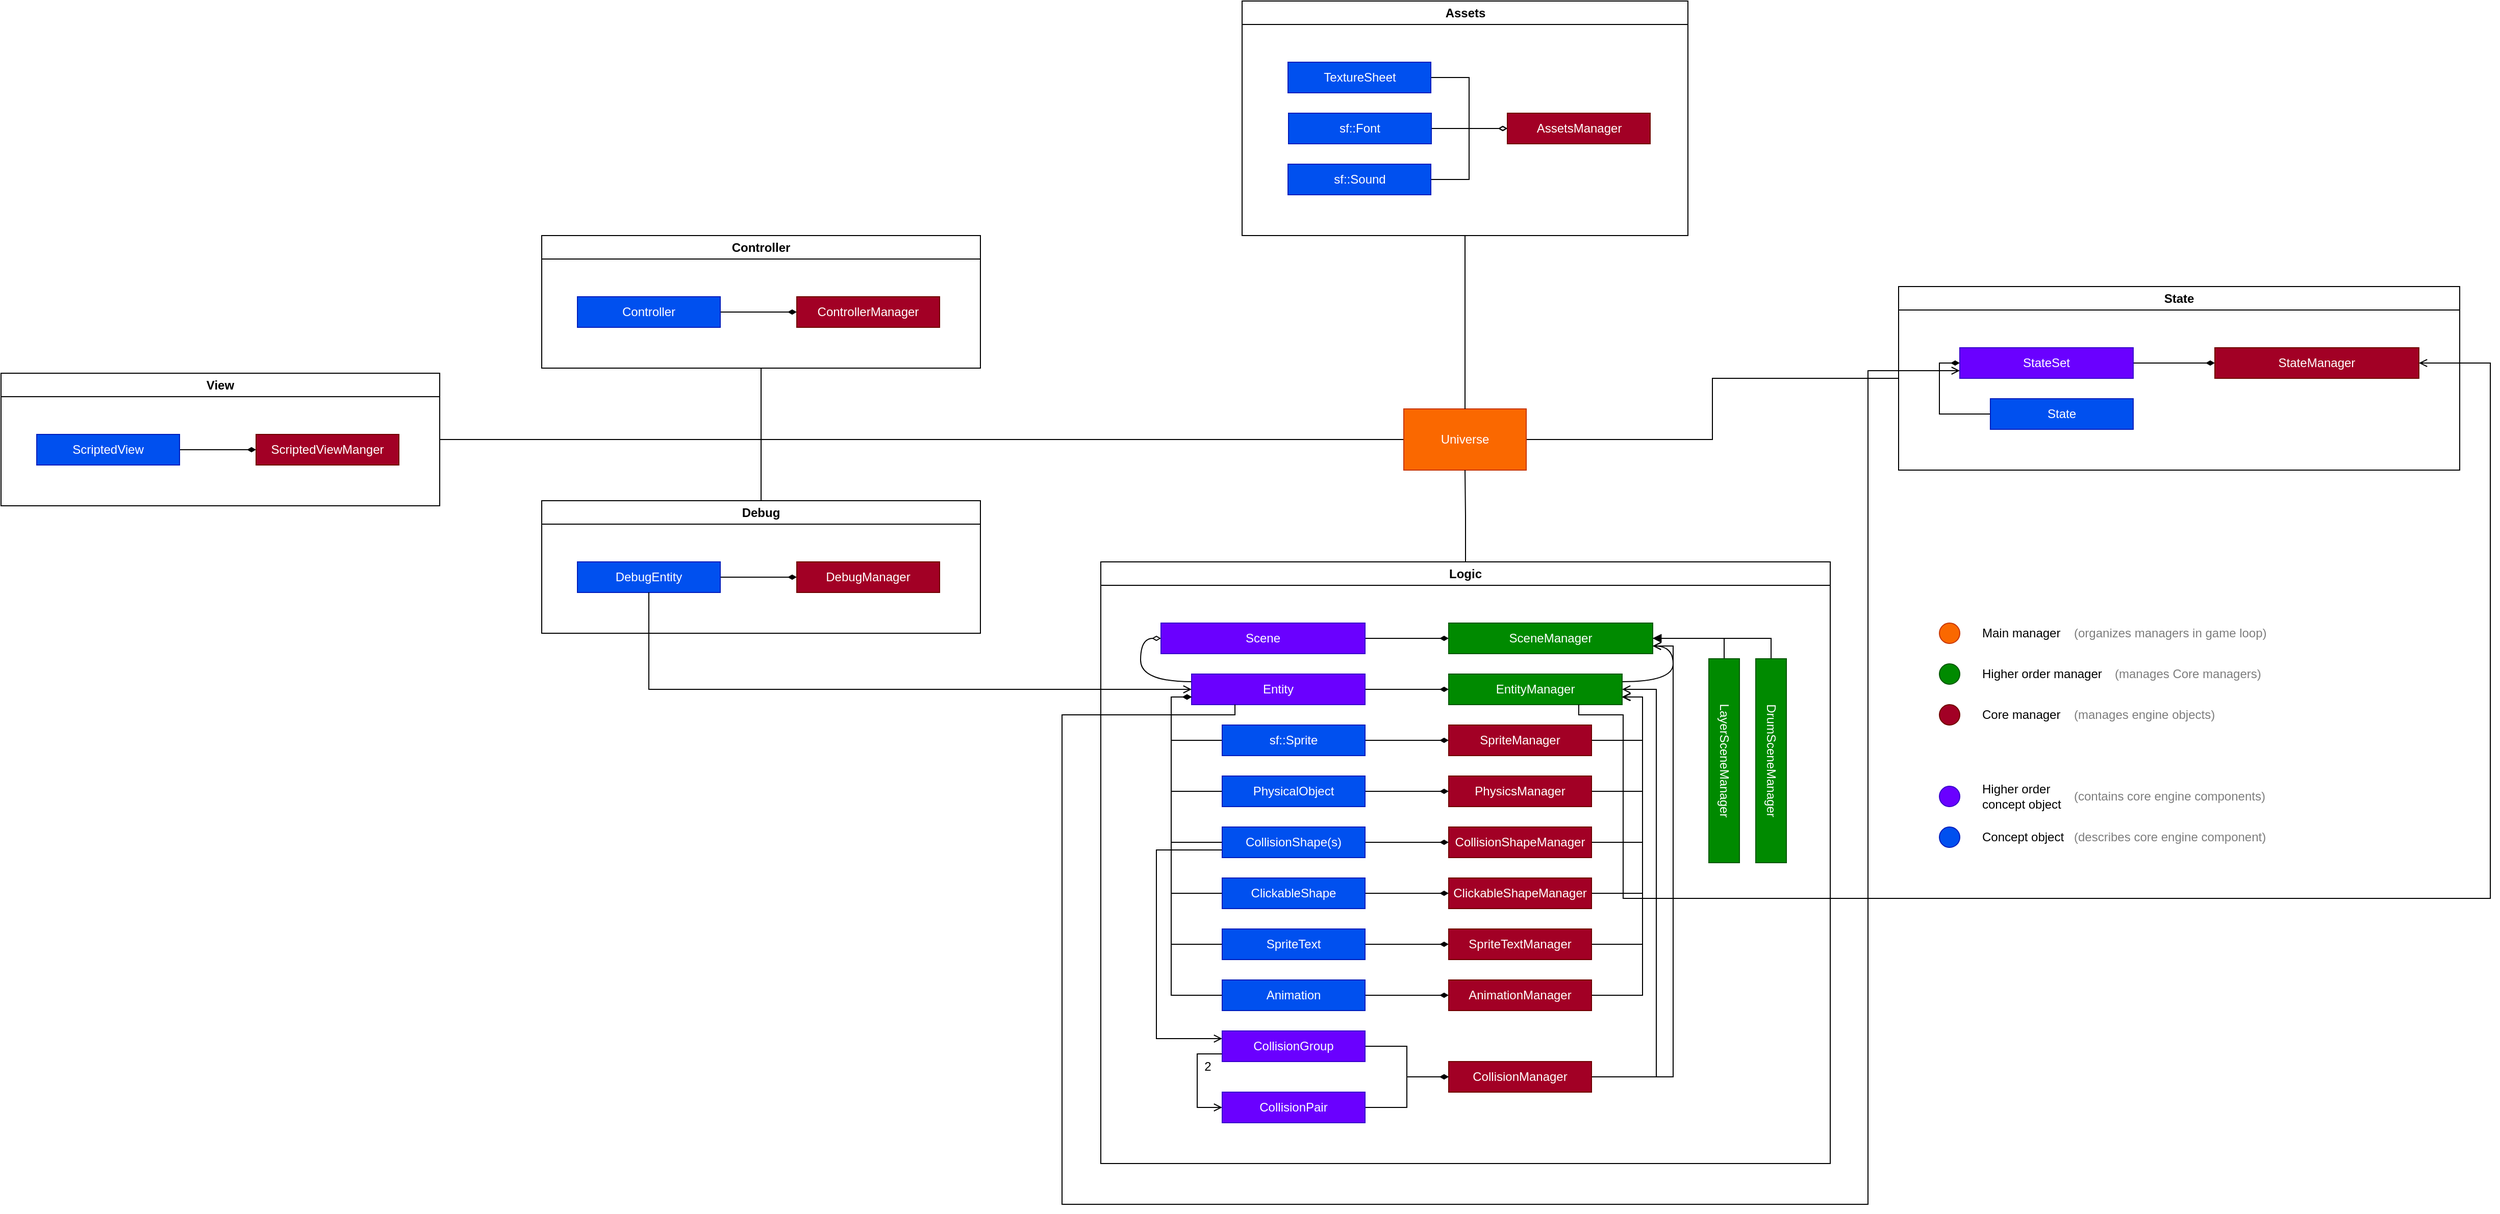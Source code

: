 <mxfile version="21.2.8" type="device">
  <diagram name="Page-1" id="3vT43Wd3uMkU654bus9_">
    <mxGraphModel dx="3249" dy="1644" grid="1" gridSize="10" guides="1" tooltips="1" connect="1" arrows="1" fold="1" page="0" pageScale="1" pageWidth="850" pageHeight="1100" math="0" shadow="0">
      <root>
        <mxCell id="0" />
        <mxCell id="1" parent="0" />
        <mxCell id="RYIpH5o0aymqOep2SFFL-77" style="edgeStyle=orthogonalEdgeStyle;rounded=0;orthogonalLoop=1;jettySize=auto;html=1;exitX=0;exitY=0.5;exitDx=0;exitDy=0;entryX=0.5;entryY=1;entryDx=0;entryDy=0;endArrow=none;endFill=0;" parent="1" source="RYIpH5o0aymqOep2SFFL-1" target="RYIpH5o0aymqOep2SFFL-89" edge="1">
          <mxGeometry relative="1" as="geometry">
            <mxPoint x="-160" y="190" as="targetPoint" />
          </mxGeometry>
        </mxCell>
        <mxCell id="lwttH7d4b95rTX6gbIl2-7" style="edgeStyle=orthogonalEdgeStyle;rounded=0;orthogonalLoop=1;jettySize=auto;html=1;exitX=0;exitY=0.5;exitDx=0;exitDy=0;entryX=0.5;entryY=0;entryDx=0;entryDy=0;endArrow=none;endFill=0;" edge="1" parent="1" source="RYIpH5o0aymqOep2SFFL-1" target="RYIpH5o0aymqOep2SFFL-70">
          <mxGeometry relative="1" as="geometry" />
        </mxCell>
        <mxCell id="lwttH7d4b95rTX6gbIl2-9" style="edgeStyle=orthogonalEdgeStyle;rounded=0;orthogonalLoop=1;jettySize=auto;html=1;exitX=1;exitY=0.5;exitDx=0;exitDy=0;entryX=0;entryY=0.5;entryDx=0;entryDy=0;endArrow=none;endFill=0;" edge="1" parent="1" source="RYIpH5o0aymqOep2SFFL-1" target="lwttH7d4b95rTX6gbIl2-1">
          <mxGeometry relative="1" as="geometry" />
        </mxCell>
        <mxCell id="lwttH7d4b95rTX6gbIl2-16" style="edgeStyle=orthogonalEdgeStyle;rounded=0;orthogonalLoop=1;jettySize=auto;html=1;exitX=0;exitY=0.5;exitDx=0;exitDy=0;entryX=1;entryY=0.5;entryDx=0;entryDy=0;endArrow=none;endFill=0;" edge="1" parent="1" source="RYIpH5o0aymqOep2SFFL-1" target="lwttH7d4b95rTX6gbIl2-12">
          <mxGeometry relative="1" as="geometry" />
        </mxCell>
        <mxCell id="RYIpH5o0aymqOep2SFFL-1" value="&lt;font color=&quot;#ffffff&quot;&gt;Universe&lt;/font&gt;" style="rounded=0;whiteSpace=wrap;html=1;fillColor=#fa6800;fontColor=#000000;strokeColor=#C73500;" parent="1" vertex="1">
          <mxGeometry x="365" y="200" width="120" height="60" as="geometry" />
        </mxCell>
        <mxCell id="RYIpH5o0aymqOep2SFFL-58" style="edgeStyle=orthogonalEdgeStyle;rounded=0;orthogonalLoop=1;jettySize=auto;html=1;exitX=0.5;exitY=0;exitDx=0;exitDy=0;entryX=0.5;entryY=1;entryDx=0;entryDy=0;endArrow=none;endFill=0;" parent="1" source="RYIpH5o0aymqOep2SFFL-2" target="RYIpH5o0aymqOep2SFFL-1" edge="1">
          <mxGeometry relative="1" as="geometry" />
        </mxCell>
        <mxCell id="RYIpH5o0aymqOep2SFFL-2" value="Logic" style="swimlane;whiteSpace=wrap;html=1;" parent="1" vertex="1">
          <mxGeometry x="68" y="350" width="715" height="590" as="geometry" />
        </mxCell>
        <mxCell id="RYIpH5o0aymqOep2SFFL-35" style="edgeStyle=orthogonalEdgeStyle;rounded=0;orthogonalLoop=1;jettySize=auto;html=1;exitX=1;exitY=0.5;exitDx=0;exitDy=0;entryX=0;entryY=0.5;entryDx=0;entryDy=0;endArrow=diamondThin;endFill=1;" parent="RYIpH5o0aymqOep2SFFL-2" source="RYIpH5o0aymqOep2SFFL-3" target="RYIpH5o0aymqOep2SFFL-20" edge="1">
          <mxGeometry relative="1" as="geometry" />
        </mxCell>
        <mxCell id="RYIpH5o0aymqOep2SFFL-3" value="Scene" style="rounded=0;whiteSpace=wrap;html=1;fillColor=#6a00ff;fontColor=#ffffff;strokeColor=#3700CC;" parent="RYIpH5o0aymqOep2SFFL-2" vertex="1">
          <mxGeometry x="59" y="60" width="200" height="30" as="geometry" />
        </mxCell>
        <mxCell id="RYIpH5o0aymqOep2SFFL-13" style="edgeStyle=orthogonalEdgeStyle;rounded=0;orthogonalLoop=1;jettySize=auto;html=1;exitX=0;exitY=0.25;exitDx=0;exitDy=0;entryX=0;entryY=0.5;entryDx=0;entryDy=0;curved=1;endArrow=diamondThin;endFill=0;" parent="RYIpH5o0aymqOep2SFFL-2" source="RYIpH5o0aymqOep2SFFL-4" target="RYIpH5o0aymqOep2SFFL-3" edge="1">
          <mxGeometry relative="1" as="geometry" />
        </mxCell>
        <mxCell id="RYIpH5o0aymqOep2SFFL-36" style="edgeStyle=orthogonalEdgeStyle;rounded=0;orthogonalLoop=1;jettySize=auto;html=1;exitX=1;exitY=0.5;exitDx=0;exitDy=0;entryX=0;entryY=0.5;entryDx=0;entryDy=0;endArrow=diamondThin;endFill=1;" parent="RYIpH5o0aymqOep2SFFL-2" source="RYIpH5o0aymqOep2SFFL-4" target="RYIpH5o0aymqOep2SFFL-21" edge="1">
          <mxGeometry relative="1" as="geometry" />
        </mxCell>
        <mxCell id="RYIpH5o0aymqOep2SFFL-4" value="Entity" style="rounded=0;whiteSpace=wrap;html=1;fillColor=#6a00ff;fontColor=#ffffff;strokeColor=#3700CC;" parent="RYIpH5o0aymqOep2SFFL-2" vertex="1">
          <mxGeometry x="89" y="110" width="170" height="30" as="geometry" />
        </mxCell>
        <mxCell id="RYIpH5o0aymqOep2SFFL-14" style="edgeStyle=orthogonalEdgeStyle;rounded=0;orthogonalLoop=1;jettySize=auto;html=1;exitX=0;exitY=0.5;exitDx=0;exitDy=0;entryX=0;entryY=0.75;entryDx=0;entryDy=0;endArrow=diamondThin;endFill=1;" parent="RYIpH5o0aymqOep2SFFL-2" source="RYIpH5o0aymqOep2SFFL-5" target="RYIpH5o0aymqOep2SFFL-4" edge="1">
          <mxGeometry relative="1" as="geometry" />
        </mxCell>
        <mxCell id="RYIpH5o0aymqOep2SFFL-37" style="edgeStyle=orthogonalEdgeStyle;rounded=0;orthogonalLoop=1;jettySize=auto;html=1;exitX=1;exitY=0.5;exitDx=0;exitDy=0;entryX=0;entryY=0.5;entryDx=0;entryDy=0;endArrow=diamondThin;endFill=1;" parent="RYIpH5o0aymqOep2SFFL-2" source="RYIpH5o0aymqOep2SFFL-5" target="RYIpH5o0aymqOep2SFFL-22" edge="1">
          <mxGeometry relative="1" as="geometry" />
        </mxCell>
        <mxCell id="RYIpH5o0aymqOep2SFFL-5" value="sf::Sprite" style="rounded=0;whiteSpace=wrap;html=1;fillColor=#0050ef;fontColor=#ffffff;strokeColor=#001DBC;" parent="RYIpH5o0aymqOep2SFFL-2" vertex="1">
          <mxGeometry x="119" y="160" width="140" height="30" as="geometry" />
        </mxCell>
        <mxCell id="RYIpH5o0aymqOep2SFFL-15" style="edgeStyle=orthogonalEdgeStyle;rounded=0;orthogonalLoop=1;jettySize=auto;html=1;exitX=0;exitY=0.5;exitDx=0;exitDy=0;entryX=0;entryY=0.75;entryDx=0;entryDy=0;endArrow=diamondThin;endFill=1;" parent="RYIpH5o0aymqOep2SFFL-2" source="RYIpH5o0aymqOep2SFFL-7" target="RYIpH5o0aymqOep2SFFL-4" edge="1">
          <mxGeometry relative="1" as="geometry" />
        </mxCell>
        <mxCell id="RYIpH5o0aymqOep2SFFL-38" style="edgeStyle=orthogonalEdgeStyle;rounded=0;orthogonalLoop=1;jettySize=auto;html=1;exitX=1;exitY=0.5;exitDx=0;exitDy=0;entryX=0;entryY=0.5;entryDx=0;entryDy=0;endArrow=diamondThin;endFill=1;" parent="RYIpH5o0aymqOep2SFFL-2" source="RYIpH5o0aymqOep2SFFL-7" target="RYIpH5o0aymqOep2SFFL-23" edge="1">
          <mxGeometry relative="1" as="geometry" />
        </mxCell>
        <mxCell id="RYIpH5o0aymqOep2SFFL-7" value="PhysicalObject" style="rounded=0;whiteSpace=wrap;html=1;fillColor=#0050ef;fontColor=#ffffff;strokeColor=#001DBC;" parent="RYIpH5o0aymqOep2SFFL-2" vertex="1">
          <mxGeometry x="119" y="210" width="140" height="30" as="geometry" />
        </mxCell>
        <mxCell id="RYIpH5o0aymqOep2SFFL-16" style="edgeStyle=orthogonalEdgeStyle;rounded=0;orthogonalLoop=1;jettySize=auto;html=1;exitX=0;exitY=0.5;exitDx=0;exitDy=0;entryX=0;entryY=0.75;entryDx=0;entryDy=0;endArrow=diamondThin;endFill=1;" parent="RYIpH5o0aymqOep2SFFL-2" source="RYIpH5o0aymqOep2SFFL-8" target="RYIpH5o0aymqOep2SFFL-4" edge="1">
          <mxGeometry relative="1" as="geometry" />
        </mxCell>
        <mxCell id="RYIpH5o0aymqOep2SFFL-39" style="edgeStyle=orthogonalEdgeStyle;rounded=0;orthogonalLoop=1;jettySize=auto;html=1;exitX=1;exitY=0.5;exitDx=0;exitDy=0;entryX=0;entryY=0.5;entryDx=0;entryDy=0;endArrow=diamondThin;endFill=1;" parent="RYIpH5o0aymqOep2SFFL-2" source="RYIpH5o0aymqOep2SFFL-8" target="RYIpH5o0aymqOep2SFFL-24" edge="1">
          <mxGeometry relative="1" as="geometry" />
        </mxCell>
        <mxCell id="RYIpH5o0aymqOep2SFFL-50" style="edgeStyle=orthogonalEdgeStyle;rounded=0;orthogonalLoop=1;jettySize=auto;html=1;exitX=0;exitY=0.75;exitDx=0;exitDy=0;entryX=0;entryY=0.25;entryDx=0;entryDy=0;endArrow=open;endFill=0;" parent="RYIpH5o0aymqOep2SFFL-2" source="RYIpH5o0aymqOep2SFFL-8" target="RYIpH5o0aymqOep2SFFL-44" edge="1">
          <mxGeometry relative="1" as="geometry">
            <Array as="points">
              <mxPoint x="54.5" y="283" />
              <mxPoint x="54.5" y="467" />
            </Array>
          </mxGeometry>
        </mxCell>
        <mxCell id="RYIpH5o0aymqOep2SFFL-8" value="CollisionShape(s)" style="rounded=0;whiteSpace=wrap;html=1;fillColor=#0050ef;fontColor=#ffffff;strokeColor=#001DBC;" parent="RYIpH5o0aymqOep2SFFL-2" vertex="1">
          <mxGeometry x="119" y="260" width="140" height="30" as="geometry" />
        </mxCell>
        <mxCell id="RYIpH5o0aymqOep2SFFL-17" style="edgeStyle=orthogonalEdgeStyle;rounded=0;orthogonalLoop=1;jettySize=auto;html=1;exitX=0;exitY=0.5;exitDx=0;exitDy=0;entryX=0;entryY=0.75;entryDx=0;entryDy=0;endArrow=diamondThin;endFill=1;" parent="RYIpH5o0aymqOep2SFFL-2" source="RYIpH5o0aymqOep2SFFL-9" target="RYIpH5o0aymqOep2SFFL-4" edge="1">
          <mxGeometry relative="1" as="geometry" />
        </mxCell>
        <mxCell id="RYIpH5o0aymqOep2SFFL-40" style="edgeStyle=orthogonalEdgeStyle;rounded=0;orthogonalLoop=1;jettySize=auto;html=1;exitX=1;exitY=0.5;exitDx=0;exitDy=0;entryX=0;entryY=0.5;entryDx=0;entryDy=0;endArrow=diamondThin;endFill=1;" parent="RYIpH5o0aymqOep2SFFL-2" source="RYIpH5o0aymqOep2SFFL-9" target="RYIpH5o0aymqOep2SFFL-25" edge="1">
          <mxGeometry relative="1" as="geometry" />
        </mxCell>
        <mxCell id="RYIpH5o0aymqOep2SFFL-9" value="ClickableShape" style="rounded=0;whiteSpace=wrap;html=1;fillColor=#0050ef;fontColor=#ffffff;strokeColor=#001DBC;" parent="RYIpH5o0aymqOep2SFFL-2" vertex="1">
          <mxGeometry x="119" y="310" width="140" height="30" as="geometry" />
        </mxCell>
        <mxCell id="RYIpH5o0aymqOep2SFFL-18" style="edgeStyle=orthogonalEdgeStyle;rounded=0;orthogonalLoop=1;jettySize=auto;html=1;exitX=0;exitY=0.5;exitDx=0;exitDy=0;entryX=0;entryY=0.75;entryDx=0;entryDy=0;endArrow=diamondThin;endFill=1;" parent="RYIpH5o0aymqOep2SFFL-2" source="RYIpH5o0aymqOep2SFFL-10" target="RYIpH5o0aymqOep2SFFL-4" edge="1">
          <mxGeometry relative="1" as="geometry" />
        </mxCell>
        <mxCell id="RYIpH5o0aymqOep2SFFL-41" style="edgeStyle=orthogonalEdgeStyle;rounded=0;orthogonalLoop=1;jettySize=auto;html=1;exitX=1;exitY=0.5;exitDx=0;exitDy=0;entryX=0;entryY=0.5;entryDx=0;entryDy=0;endArrow=diamondThin;endFill=1;" parent="RYIpH5o0aymqOep2SFFL-2" source="RYIpH5o0aymqOep2SFFL-10" target="RYIpH5o0aymqOep2SFFL-26" edge="1">
          <mxGeometry relative="1" as="geometry" />
        </mxCell>
        <mxCell id="RYIpH5o0aymqOep2SFFL-10" value="SpriteText" style="rounded=0;whiteSpace=wrap;html=1;fillColor=#0050ef;fontColor=#ffffff;strokeColor=#001DBC;" parent="RYIpH5o0aymqOep2SFFL-2" vertex="1">
          <mxGeometry x="119" y="360" width="140" height="30" as="geometry" />
        </mxCell>
        <mxCell id="RYIpH5o0aymqOep2SFFL-19" style="edgeStyle=orthogonalEdgeStyle;rounded=0;orthogonalLoop=1;jettySize=auto;html=1;exitX=0;exitY=0.5;exitDx=0;exitDy=0;entryX=0;entryY=0.75;entryDx=0;entryDy=0;endArrow=diamondThin;endFill=1;" parent="RYIpH5o0aymqOep2SFFL-2" source="RYIpH5o0aymqOep2SFFL-11" target="RYIpH5o0aymqOep2SFFL-4" edge="1">
          <mxGeometry relative="1" as="geometry">
            <mxPoint x="-49" y="150" as="targetPoint" />
          </mxGeometry>
        </mxCell>
        <mxCell id="RYIpH5o0aymqOep2SFFL-42" style="edgeStyle=orthogonalEdgeStyle;rounded=0;orthogonalLoop=1;jettySize=auto;html=1;exitX=1;exitY=0.5;exitDx=0;exitDy=0;entryX=0;entryY=0.5;entryDx=0;entryDy=0;endArrow=diamondThin;endFill=1;" parent="RYIpH5o0aymqOep2SFFL-2" source="RYIpH5o0aymqOep2SFFL-11" target="RYIpH5o0aymqOep2SFFL-27" edge="1">
          <mxGeometry relative="1" as="geometry" />
        </mxCell>
        <mxCell id="RYIpH5o0aymqOep2SFFL-11" value="Animation" style="rounded=0;whiteSpace=wrap;html=1;fillColor=#0050ef;fontColor=#ffffff;strokeColor=#001DBC;" parent="RYIpH5o0aymqOep2SFFL-2" vertex="1">
          <mxGeometry x="119" y="410" width="140" height="30" as="geometry" />
        </mxCell>
        <mxCell id="RYIpH5o0aymqOep2SFFL-20" value="SceneManager" style="rounded=0;whiteSpace=wrap;html=1;fillColor=#008a00;fontColor=#ffffff;strokeColor=#005700;" parent="RYIpH5o0aymqOep2SFFL-2" vertex="1">
          <mxGeometry x="341" y="60" width="200" height="30" as="geometry" />
        </mxCell>
        <mxCell id="RYIpH5o0aymqOep2SFFL-28" style="edgeStyle=orthogonalEdgeStyle;rounded=0;orthogonalLoop=1;jettySize=auto;html=1;exitX=1;exitY=0.25;exitDx=0;exitDy=0;entryX=1;entryY=0.75;entryDx=0;entryDy=0;curved=1;endArrow=open;endFill=0;" parent="RYIpH5o0aymqOep2SFFL-2" source="RYIpH5o0aymqOep2SFFL-21" target="RYIpH5o0aymqOep2SFFL-20" edge="1">
          <mxGeometry relative="1" as="geometry" />
        </mxCell>
        <mxCell id="RYIpH5o0aymqOep2SFFL-21" value="EntityManager" style="rounded=0;whiteSpace=wrap;html=1;fillColor=#008a00;fontColor=#ffffff;strokeColor=#005700;" parent="RYIpH5o0aymqOep2SFFL-2" vertex="1">
          <mxGeometry x="341" y="110" width="170" height="30" as="geometry" />
        </mxCell>
        <mxCell id="RYIpH5o0aymqOep2SFFL-29" style="edgeStyle=orthogonalEdgeStyle;rounded=0;orthogonalLoop=1;jettySize=auto;html=1;exitX=1;exitY=0.5;exitDx=0;exitDy=0;entryX=1;entryY=0.75;entryDx=0;entryDy=0;endArrow=open;endFill=0;" parent="RYIpH5o0aymqOep2SFFL-2" source="RYIpH5o0aymqOep2SFFL-22" target="RYIpH5o0aymqOep2SFFL-21" edge="1">
          <mxGeometry relative="1" as="geometry" />
        </mxCell>
        <mxCell id="RYIpH5o0aymqOep2SFFL-22" value="SpriteManager" style="rounded=0;whiteSpace=wrap;html=1;fillColor=#a20025;fontColor=#ffffff;strokeColor=#6F0000;" parent="RYIpH5o0aymqOep2SFFL-2" vertex="1">
          <mxGeometry x="341" y="160" width="140" height="30" as="geometry" />
        </mxCell>
        <mxCell id="RYIpH5o0aymqOep2SFFL-30" style="edgeStyle=orthogonalEdgeStyle;rounded=0;orthogonalLoop=1;jettySize=auto;html=1;exitX=1;exitY=0.5;exitDx=0;exitDy=0;entryX=1;entryY=0.75;entryDx=0;entryDy=0;endArrow=open;endFill=0;" parent="RYIpH5o0aymqOep2SFFL-2" source="RYIpH5o0aymqOep2SFFL-23" target="RYIpH5o0aymqOep2SFFL-21" edge="1">
          <mxGeometry relative="1" as="geometry" />
        </mxCell>
        <mxCell id="RYIpH5o0aymqOep2SFFL-23" value="PhysicsManager" style="rounded=0;whiteSpace=wrap;html=1;fillColor=#a20025;fontColor=#ffffff;strokeColor=#6F0000;" parent="RYIpH5o0aymqOep2SFFL-2" vertex="1">
          <mxGeometry x="341" y="210" width="140" height="30" as="geometry" />
        </mxCell>
        <mxCell id="RYIpH5o0aymqOep2SFFL-31" style="edgeStyle=orthogonalEdgeStyle;rounded=0;orthogonalLoop=1;jettySize=auto;html=1;exitX=1;exitY=0.5;exitDx=0;exitDy=0;entryX=1;entryY=0.75;entryDx=0;entryDy=0;endArrow=open;endFill=0;" parent="RYIpH5o0aymqOep2SFFL-2" source="RYIpH5o0aymqOep2SFFL-24" target="RYIpH5o0aymqOep2SFFL-21" edge="1">
          <mxGeometry relative="1" as="geometry" />
        </mxCell>
        <mxCell id="RYIpH5o0aymqOep2SFFL-24" value="CollisionShapeManager" style="rounded=0;whiteSpace=wrap;html=1;fillColor=#a20025;fontColor=#ffffff;strokeColor=#6F0000;" parent="RYIpH5o0aymqOep2SFFL-2" vertex="1">
          <mxGeometry x="341" y="260" width="140" height="30" as="geometry" />
        </mxCell>
        <mxCell id="RYIpH5o0aymqOep2SFFL-32" style="edgeStyle=orthogonalEdgeStyle;rounded=0;orthogonalLoop=1;jettySize=auto;html=1;exitX=1;exitY=0.5;exitDx=0;exitDy=0;entryX=1;entryY=0.75;entryDx=0;entryDy=0;endArrow=open;endFill=0;" parent="RYIpH5o0aymqOep2SFFL-2" source="RYIpH5o0aymqOep2SFFL-25" target="RYIpH5o0aymqOep2SFFL-21" edge="1">
          <mxGeometry relative="1" as="geometry" />
        </mxCell>
        <mxCell id="RYIpH5o0aymqOep2SFFL-25" value="ClickableShapeManager" style="rounded=0;whiteSpace=wrap;html=1;fillColor=#a20025;fontColor=#ffffff;strokeColor=#6F0000;" parent="RYIpH5o0aymqOep2SFFL-2" vertex="1">
          <mxGeometry x="341" y="310" width="140" height="30" as="geometry" />
        </mxCell>
        <mxCell id="RYIpH5o0aymqOep2SFFL-33" style="edgeStyle=orthogonalEdgeStyle;rounded=0;orthogonalLoop=1;jettySize=auto;html=1;exitX=1;exitY=0.5;exitDx=0;exitDy=0;entryX=1;entryY=0.75;entryDx=0;entryDy=0;endArrow=open;endFill=0;" parent="RYIpH5o0aymqOep2SFFL-2" source="RYIpH5o0aymqOep2SFFL-26" target="RYIpH5o0aymqOep2SFFL-21" edge="1">
          <mxGeometry relative="1" as="geometry" />
        </mxCell>
        <mxCell id="RYIpH5o0aymqOep2SFFL-26" value="SpriteTextManager" style="rounded=0;whiteSpace=wrap;html=1;fillColor=#a20025;fontColor=#ffffff;strokeColor=#6F0000;" parent="RYIpH5o0aymqOep2SFFL-2" vertex="1">
          <mxGeometry x="341" y="360" width="140" height="30" as="geometry" />
        </mxCell>
        <mxCell id="RYIpH5o0aymqOep2SFFL-34" style="edgeStyle=orthogonalEdgeStyle;rounded=0;orthogonalLoop=1;jettySize=auto;html=1;exitX=1;exitY=0.5;exitDx=0;exitDy=0;entryX=1;entryY=0.75;entryDx=0;entryDy=0;endArrow=open;endFill=0;" parent="RYIpH5o0aymqOep2SFFL-2" source="RYIpH5o0aymqOep2SFFL-27" target="RYIpH5o0aymqOep2SFFL-21" edge="1">
          <mxGeometry relative="1" as="geometry" />
        </mxCell>
        <mxCell id="RYIpH5o0aymqOep2SFFL-27" value="AnimationManager" style="rounded=0;whiteSpace=wrap;html=1;fillColor=#a20025;fontColor=#ffffff;strokeColor=#6F0000;" parent="RYIpH5o0aymqOep2SFFL-2" vertex="1">
          <mxGeometry x="341" y="410" width="140" height="30" as="geometry" />
        </mxCell>
        <mxCell id="RYIpH5o0aymqOep2SFFL-51" style="edgeStyle=orthogonalEdgeStyle;rounded=0;orthogonalLoop=1;jettySize=auto;html=1;exitX=1;exitY=0.5;exitDx=0;exitDy=0;entryX=1;entryY=0.5;entryDx=0;entryDy=0;endArrow=open;endFill=0;" parent="RYIpH5o0aymqOep2SFFL-2" source="RYIpH5o0aymqOep2SFFL-43" target="RYIpH5o0aymqOep2SFFL-21" edge="1">
          <mxGeometry relative="1" as="geometry">
            <Array as="points">
              <mxPoint x="544.5" y="505" />
              <mxPoint x="544.5" y="125" />
            </Array>
          </mxGeometry>
        </mxCell>
        <mxCell id="RYIpH5o0aymqOep2SFFL-52" style="edgeStyle=orthogonalEdgeStyle;rounded=0;orthogonalLoop=1;jettySize=auto;html=1;exitX=1;exitY=0.5;exitDx=0;exitDy=0;entryX=1;entryY=0.75;entryDx=0;entryDy=0;endArrow=open;endFill=0;" parent="RYIpH5o0aymqOep2SFFL-2" source="RYIpH5o0aymqOep2SFFL-43" target="RYIpH5o0aymqOep2SFFL-20" edge="1">
          <mxGeometry relative="1" as="geometry" />
        </mxCell>
        <mxCell id="RYIpH5o0aymqOep2SFFL-43" value="CollisionManager" style="rounded=0;whiteSpace=wrap;html=1;fillColor=#a20025;fontColor=#ffffff;strokeColor=#6F0000;" parent="RYIpH5o0aymqOep2SFFL-2" vertex="1">
          <mxGeometry x="341" y="490" width="140" height="30" as="geometry" />
        </mxCell>
        <mxCell id="RYIpH5o0aymqOep2SFFL-46" style="edgeStyle=orthogonalEdgeStyle;rounded=0;orthogonalLoop=1;jettySize=auto;html=1;exitX=0;exitY=0.75;exitDx=0;exitDy=0;entryX=0;entryY=0.5;entryDx=0;entryDy=0;endArrow=open;endFill=0;" parent="RYIpH5o0aymqOep2SFFL-2" source="RYIpH5o0aymqOep2SFFL-44" target="RYIpH5o0aymqOep2SFFL-45" edge="1">
          <mxGeometry relative="1" as="geometry">
            <Array as="points">
              <mxPoint x="94.5" y="483" />
              <mxPoint x="94.5" y="535" />
            </Array>
          </mxGeometry>
        </mxCell>
        <mxCell id="RYIpH5o0aymqOep2SFFL-48" style="edgeStyle=orthogonalEdgeStyle;rounded=0;orthogonalLoop=1;jettySize=auto;html=1;exitX=1;exitY=0.5;exitDx=0;exitDy=0;entryX=0;entryY=0.5;entryDx=0;entryDy=0;endArrow=diamondThin;endFill=1;" parent="RYIpH5o0aymqOep2SFFL-2" source="RYIpH5o0aymqOep2SFFL-44" target="RYIpH5o0aymqOep2SFFL-43" edge="1">
          <mxGeometry relative="1" as="geometry" />
        </mxCell>
        <mxCell id="RYIpH5o0aymqOep2SFFL-44" value="CollisionGroup" style="rounded=0;whiteSpace=wrap;html=1;fillColor=#6a00ff;fontColor=#ffffff;strokeColor=#3700CC;" parent="RYIpH5o0aymqOep2SFFL-2" vertex="1">
          <mxGeometry x="119" y="460" width="140" height="30" as="geometry" />
        </mxCell>
        <mxCell id="RYIpH5o0aymqOep2SFFL-49" style="edgeStyle=orthogonalEdgeStyle;rounded=0;orthogonalLoop=1;jettySize=auto;html=1;exitX=1;exitY=0.5;exitDx=0;exitDy=0;entryX=0;entryY=0.5;entryDx=0;entryDy=0;endArrow=diamondThin;endFill=1;" parent="RYIpH5o0aymqOep2SFFL-2" source="RYIpH5o0aymqOep2SFFL-45" target="RYIpH5o0aymqOep2SFFL-43" edge="1">
          <mxGeometry relative="1" as="geometry" />
        </mxCell>
        <mxCell id="RYIpH5o0aymqOep2SFFL-45" value="CollisionPair" style="rounded=0;whiteSpace=wrap;html=1;fillColor=#6a00ff;fontColor=#ffffff;strokeColor=#3700CC;" parent="RYIpH5o0aymqOep2SFFL-2" vertex="1">
          <mxGeometry x="119" y="520" width="140" height="30" as="geometry" />
        </mxCell>
        <mxCell id="RYIpH5o0aymqOep2SFFL-47" value="2" style="text;html=1;strokeColor=none;fillColor=none;align=center;verticalAlign=middle;whiteSpace=wrap;rounded=0;" parent="RYIpH5o0aymqOep2SFFL-2" vertex="1">
          <mxGeometry x="74.5" y="480" width="60" height="30" as="geometry" />
        </mxCell>
        <mxCell id="RYIpH5o0aymqOep2SFFL-55" style="edgeStyle=orthogonalEdgeStyle;rounded=0;orthogonalLoop=1;jettySize=auto;html=1;exitX=0;exitY=0.5;exitDx=0;exitDy=0;entryX=1;entryY=0.5;entryDx=0;entryDy=0;endArrow=block;endFill=1;" parent="RYIpH5o0aymqOep2SFFL-2" source="RYIpH5o0aymqOep2SFFL-53" target="RYIpH5o0aymqOep2SFFL-20" edge="1">
          <mxGeometry relative="1" as="geometry" />
        </mxCell>
        <mxCell id="RYIpH5o0aymqOep2SFFL-53" value="DrumSceneManager" style="rounded=0;whiteSpace=wrap;html=1;rotation=90;fillColor=#008a00;fontColor=#ffffff;strokeColor=#005700;" parent="RYIpH5o0aymqOep2SFFL-2" vertex="1">
          <mxGeometry x="557" y="180" width="200" height="30" as="geometry" />
        </mxCell>
        <mxCell id="RYIpH5o0aymqOep2SFFL-56" style="edgeStyle=orthogonalEdgeStyle;rounded=0;orthogonalLoop=1;jettySize=auto;html=1;exitX=0;exitY=0.5;exitDx=0;exitDy=0;entryX=1;entryY=0.5;entryDx=0;entryDy=0;endArrow=block;endFill=1;" parent="RYIpH5o0aymqOep2SFFL-2" source="RYIpH5o0aymqOep2SFFL-54" target="RYIpH5o0aymqOep2SFFL-20" edge="1">
          <mxGeometry relative="1" as="geometry">
            <mxPoint x="555" y="80" as="targetPoint" />
          </mxGeometry>
        </mxCell>
        <mxCell id="RYIpH5o0aymqOep2SFFL-54" value="LayerSceneManager" style="rounded=0;whiteSpace=wrap;html=1;rotation=90;fillColor=#008a00;fontColor=#ffffff;strokeColor=#005700;" parent="RYIpH5o0aymqOep2SFFL-2" vertex="1">
          <mxGeometry x="511" y="180" width="200" height="30" as="geometry" />
        </mxCell>
        <mxCell id="RYIpH5o0aymqOep2SFFL-69" style="edgeStyle=orthogonalEdgeStyle;rounded=0;orthogonalLoop=1;jettySize=auto;html=1;exitX=0.5;exitY=1;exitDx=0;exitDy=0;entryX=0.5;entryY=0;entryDx=0;entryDy=0;endArrow=none;endFill=0;" parent="1" source="RYIpH5o0aymqOep2SFFL-59" target="RYIpH5o0aymqOep2SFFL-1" edge="1">
          <mxGeometry relative="1" as="geometry" />
        </mxCell>
        <mxCell id="RYIpH5o0aymqOep2SFFL-59" value="Assets" style="swimlane;whiteSpace=wrap;html=1;" parent="1" vertex="1">
          <mxGeometry x="206.5" y="-200" width="437" height="230" as="geometry" />
        </mxCell>
        <mxCell id="RYIpH5o0aymqOep2SFFL-66" style="edgeStyle=orthogonalEdgeStyle;rounded=0;orthogonalLoop=1;jettySize=auto;html=1;exitX=1;exitY=0.5;exitDx=0;exitDy=0;entryX=0;entryY=0.5;entryDx=0;entryDy=0;endArrow=diamondThin;endFill=0;" parent="RYIpH5o0aymqOep2SFFL-59" source="RYIpH5o0aymqOep2SFFL-61" target="RYIpH5o0aymqOep2SFFL-94" edge="1">
          <mxGeometry relative="1" as="geometry">
            <mxPoint x="260.0" y="125.0" as="targetPoint" />
          </mxGeometry>
        </mxCell>
        <mxCell id="RYIpH5o0aymqOep2SFFL-61" value="TextureSheet" style="rounded=0;whiteSpace=wrap;html=1;fillColor=#0050ef;fontColor=#ffffff;strokeColor=#001DBC;" parent="RYIpH5o0aymqOep2SFFL-59" vertex="1">
          <mxGeometry x="45" y="60" width="140" height="30" as="geometry" />
        </mxCell>
        <mxCell id="RYIpH5o0aymqOep2SFFL-67" style="edgeStyle=orthogonalEdgeStyle;rounded=0;orthogonalLoop=1;jettySize=auto;html=1;exitX=1;exitY=0.5;exitDx=0;exitDy=0;entryX=0;entryY=0.5;entryDx=0;entryDy=0;endArrow=diamondThin;endFill=0;" parent="RYIpH5o0aymqOep2SFFL-59" source="RYIpH5o0aymqOep2SFFL-62" target="RYIpH5o0aymqOep2SFFL-94" edge="1">
          <mxGeometry relative="1" as="geometry">
            <mxPoint x="260.0" y="125.0" as="targetPoint" />
          </mxGeometry>
        </mxCell>
        <mxCell id="RYIpH5o0aymqOep2SFFL-62" value="sf::Font" style="rounded=0;whiteSpace=wrap;html=1;fillColor=#0050ef;fontColor=#ffffff;strokeColor=#001DBC;" parent="RYIpH5o0aymqOep2SFFL-59" vertex="1">
          <mxGeometry x="45.5" y="110" width="140" height="30" as="geometry" />
        </mxCell>
        <mxCell id="RYIpH5o0aymqOep2SFFL-95" style="edgeStyle=orthogonalEdgeStyle;rounded=0;orthogonalLoop=1;jettySize=auto;html=1;exitX=1;exitY=0.5;exitDx=0;exitDy=0;entryX=0;entryY=0.5;entryDx=0;entryDy=0;endArrow=diamondThin;endFill=0;" parent="RYIpH5o0aymqOep2SFFL-59" source="RYIpH5o0aymqOep2SFFL-63" target="RYIpH5o0aymqOep2SFFL-94" edge="1">
          <mxGeometry relative="1" as="geometry" />
        </mxCell>
        <mxCell id="RYIpH5o0aymqOep2SFFL-63" value="sf::Sound" style="rounded=0;whiteSpace=wrap;html=1;fillColor=#0050ef;fontColor=#ffffff;strokeColor=#001DBC;" parent="RYIpH5o0aymqOep2SFFL-59" vertex="1">
          <mxGeometry x="45" y="160" width="140" height="30" as="geometry" />
        </mxCell>
        <mxCell id="RYIpH5o0aymqOep2SFFL-94" value="AssetsManager" style="rounded=0;whiteSpace=wrap;html=1;fillColor=#a20025;fontColor=#ffffff;strokeColor=#6F0000;" parent="RYIpH5o0aymqOep2SFFL-59" vertex="1">
          <mxGeometry x="260" y="110" width="140" height="30" as="geometry" />
        </mxCell>
        <mxCell id="RYIpH5o0aymqOep2SFFL-70" value="Debug" style="swimlane;whiteSpace=wrap;html=1;" parent="1" vertex="1">
          <mxGeometry x="-480" y="290" width="430" height="130" as="geometry">
            <mxRectangle x="800" y="30" width="70" height="30" as="alternateBounds" />
          </mxGeometry>
        </mxCell>
        <mxCell id="RYIpH5o0aymqOep2SFFL-73" style="edgeStyle=orthogonalEdgeStyle;rounded=0;orthogonalLoop=1;jettySize=auto;html=1;exitX=1;exitY=0.5;exitDx=0;exitDy=0;entryX=0;entryY=0.5;entryDx=0;entryDy=0;endArrow=diamondThin;endFill=1;" parent="RYIpH5o0aymqOep2SFFL-70" source="RYIpH5o0aymqOep2SFFL-71" target="RYIpH5o0aymqOep2SFFL-72" edge="1">
          <mxGeometry relative="1" as="geometry" />
        </mxCell>
        <mxCell id="RYIpH5o0aymqOep2SFFL-71" value="DebugEntity" style="rounded=0;whiteSpace=wrap;html=1;fillColor=#0050ef;fontColor=#ffffff;strokeColor=#001DBC;" parent="RYIpH5o0aymqOep2SFFL-70" vertex="1">
          <mxGeometry x="35" y="60" width="140" height="30" as="geometry" />
        </mxCell>
        <mxCell id="RYIpH5o0aymqOep2SFFL-72" value="DebugManager" style="rounded=0;whiteSpace=wrap;html=1;fillColor=#a20025;fontColor=#ffffff;strokeColor=#6F0000;" parent="RYIpH5o0aymqOep2SFFL-70" vertex="1">
          <mxGeometry x="250" y="60" width="140" height="30" as="geometry" />
        </mxCell>
        <mxCell id="RYIpH5o0aymqOep2SFFL-81" value="" style="ellipse;whiteSpace=wrap;html=1;aspect=fixed;fillColor=#a20025;fontColor=#ffffff;strokeColor=#6F0000;" parent="1" vertex="1">
          <mxGeometry x="890" y="490" width="20" height="20" as="geometry" />
        </mxCell>
        <mxCell id="RYIpH5o0aymqOep2SFFL-82" value="" style="ellipse;whiteSpace=wrap;html=1;aspect=fixed;fillColor=#008a00;fontColor=#ffffff;strokeColor=#005700;" parent="1" vertex="1">
          <mxGeometry x="890" y="450" width="20" height="20" as="geometry" />
        </mxCell>
        <mxCell id="RYIpH5o0aymqOep2SFFL-83" value="" style="ellipse;whiteSpace=wrap;html=1;aspect=fixed;fillColor=#0050ef;fontColor=#ffffff;strokeColor=#001DBC;" parent="1" vertex="1">
          <mxGeometry x="890" y="610" width="20" height="20" as="geometry" />
        </mxCell>
        <mxCell id="RYIpH5o0aymqOep2SFFL-84" value="Core manager" style="text;html=1;strokeColor=none;fillColor=none;align=left;verticalAlign=middle;whiteSpace=wrap;rounded=0;" parent="1" vertex="1">
          <mxGeometry x="930" y="485" width="100" height="30" as="geometry" />
        </mxCell>
        <mxCell id="RYIpH5o0aymqOep2SFFL-85" value="Higher order manager" style="text;html=1;strokeColor=none;fillColor=none;align=left;verticalAlign=middle;whiteSpace=wrap;rounded=0;" parent="1" vertex="1">
          <mxGeometry x="930" y="445" width="130" height="30" as="geometry" />
        </mxCell>
        <mxCell id="RYIpH5o0aymqOep2SFFL-86" value="Concept object" style="text;html=1;strokeColor=none;fillColor=none;align=left;verticalAlign=middle;whiteSpace=wrap;rounded=0;" parent="1" vertex="1">
          <mxGeometry x="930" y="605" width="100" height="30" as="geometry" />
        </mxCell>
        <mxCell id="RYIpH5o0aymqOep2SFFL-87" value="" style="ellipse;whiteSpace=wrap;html=1;aspect=fixed;fillColor=#fa6800;fontColor=#000000;strokeColor=#C73500;" parent="1" vertex="1">
          <mxGeometry x="890" y="410" width="20" height="20" as="geometry" />
        </mxCell>
        <mxCell id="RYIpH5o0aymqOep2SFFL-88" value="Main manager" style="text;html=1;strokeColor=none;fillColor=none;align=left;verticalAlign=middle;whiteSpace=wrap;rounded=0;" parent="1" vertex="1">
          <mxGeometry x="930" y="405" width="100" height="30" as="geometry" />
        </mxCell>
        <mxCell id="RYIpH5o0aymqOep2SFFL-89" value="Controller" style="swimlane;whiteSpace=wrap;html=1;" parent="1" vertex="1">
          <mxGeometry x="-480" y="30" width="430" height="130" as="geometry" />
        </mxCell>
        <mxCell id="RYIpH5o0aymqOep2SFFL-90" style="edgeStyle=orthogonalEdgeStyle;rounded=0;orthogonalLoop=1;jettySize=auto;html=1;exitX=1;exitY=0.5;exitDx=0;exitDy=0;entryX=0;entryY=0.5;entryDx=0;entryDy=0;endArrow=diamondThin;endFill=1;" parent="RYIpH5o0aymqOep2SFFL-89" source="RYIpH5o0aymqOep2SFFL-91" target="RYIpH5o0aymqOep2SFFL-92" edge="1">
          <mxGeometry relative="1" as="geometry" />
        </mxCell>
        <mxCell id="RYIpH5o0aymqOep2SFFL-91" value="Controller" style="rounded=0;whiteSpace=wrap;html=1;fillColor=#0050ef;fontColor=#ffffff;strokeColor=#001DBC;" parent="RYIpH5o0aymqOep2SFFL-89" vertex="1">
          <mxGeometry x="35" y="60" width="140" height="30" as="geometry" />
        </mxCell>
        <mxCell id="RYIpH5o0aymqOep2SFFL-92" value="ControllerManager" style="rounded=0;whiteSpace=wrap;html=1;fillColor=#a20025;fontColor=#ffffff;strokeColor=#6F0000;" parent="RYIpH5o0aymqOep2SFFL-89" vertex="1">
          <mxGeometry x="250" y="60" width="140" height="30" as="geometry" />
        </mxCell>
        <mxCell id="RYIpH5o0aymqOep2SFFL-96" value="&lt;font color=&quot;#7d7d7d&quot;&gt;(manages Core managers)&lt;/font&gt;" style="text;html=1;strokeColor=none;fillColor=none;align=left;verticalAlign=middle;whiteSpace=wrap;rounded=0;" parent="1" vertex="1">
          <mxGeometry x="1060" y="445" width="150" height="30" as="geometry" />
        </mxCell>
        <mxCell id="RYIpH5o0aymqOep2SFFL-97" value="&lt;font color=&quot;#7d7d7d&quot;&gt;(organizes managers in game loop)&lt;/font&gt;" style="text;html=1;strokeColor=none;fillColor=none;align=left;verticalAlign=middle;whiteSpace=wrap;rounded=0;" parent="1" vertex="1">
          <mxGeometry x="1020" y="405" width="200" height="30" as="geometry" />
        </mxCell>
        <mxCell id="RYIpH5o0aymqOep2SFFL-98" value="&lt;font color=&quot;#7d7d7d&quot;&gt;(manages engine objects)&lt;/font&gt;" style="text;html=1;strokeColor=none;fillColor=none;align=left;verticalAlign=middle;whiteSpace=wrap;rounded=0;" parent="1" vertex="1">
          <mxGeometry x="1020" y="485" width="200" height="30" as="geometry" />
        </mxCell>
        <mxCell id="RYIpH5o0aymqOep2SFFL-99" value="&lt;font color=&quot;#7d7d7d&quot;&gt;(describes core engine component)&lt;/font&gt;" style="text;html=1;strokeColor=none;fillColor=none;align=left;verticalAlign=middle;whiteSpace=wrap;rounded=0;" parent="1" vertex="1">
          <mxGeometry x="1020" y="605" width="200" height="30" as="geometry" />
        </mxCell>
        <mxCell id="RYIpH5o0aymqOep2SFFL-100" value="" style="ellipse;whiteSpace=wrap;html=1;aspect=fixed;fillColor=#6a00ff;fontColor=#ffffff;strokeColor=#3700CC;" parent="1" vertex="1">
          <mxGeometry x="890" y="570" width="20" height="20" as="geometry" />
        </mxCell>
        <mxCell id="RYIpH5o0aymqOep2SFFL-101" value="Higher order concept object" style="text;html=1;strokeColor=none;fillColor=none;align=left;verticalAlign=middle;whiteSpace=wrap;rounded=0;" parent="1" vertex="1">
          <mxGeometry x="930" y="565" width="100" height="30" as="geometry" />
        </mxCell>
        <mxCell id="RYIpH5o0aymqOep2SFFL-102" value="&lt;font color=&quot;#7d7d7d&quot;&gt;(contains core engine components)&lt;/font&gt;" style="text;html=1;strokeColor=none;fillColor=none;align=left;verticalAlign=middle;whiteSpace=wrap;rounded=0;" parent="1" vertex="1">
          <mxGeometry x="1020" y="565" width="200" height="30" as="geometry" />
        </mxCell>
        <mxCell id="lwttH7d4b95rTX6gbIl2-1" value="State" style="swimlane;whiteSpace=wrap;html=1;" vertex="1" parent="1">
          <mxGeometry x="850" y="80" width="550" height="180" as="geometry" />
        </mxCell>
        <mxCell id="lwttH7d4b95rTX6gbIl2-2" style="edgeStyle=orthogonalEdgeStyle;rounded=0;orthogonalLoop=1;jettySize=auto;html=1;exitX=1;exitY=0.5;exitDx=0;exitDy=0;entryX=0;entryY=0.5;entryDx=0;entryDy=0;endArrow=diamondThin;endFill=1;" edge="1" parent="lwttH7d4b95rTX6gbIl2-1" source="lwttH7d4b95rTX6gbIl2-3" target="lwttH7d4b95rTX6gbIl2-6">
          <mxGeometry relative="1" as="geometry" />
        </mxCell>
        <mxCell id="lwttH7d4b95rTX6gbIl2-3" value="StateSet" style="rounded=0;whiteSpace=wrap;html=1;fillColor=#6a00ff;fontColor=#ffffff;strokeColor=#3700CC;" vertex="1" parent="lwttH7d4b95rTX6gbIl2-1">
          <mxGeometry x="59.97" y="60" width="170" height="30" as="geometry" />
        </mxCell>
        <mxCell id="lwttH7d4b95rTX6gbIl2-4" style="edgeStyle=orthogonalEdgeStyle;rounded=0;orthogonalLoop=1;jettySize=auto;html=1;exitX=0;exitY=0.5;exitDx=0;exitDy=0;entryX=0;entryY=0.5;entryDx=0;entryDy=0;endArrow=diamondThin;endFill=1;" edge="1" parent="lwttH7d4b95rTX6gbIl2-1" source="lwttH7d4b95rTX6gbIl2-5" target="lwttH7d4b95rTX6gbIl2-3">
          <mxGeometry relative="1" as="geometry" />
        </mxCell>
        <mxCell id="lwttH7d4b95rTX6gbIl2-5" value="State" style="rounded=0;whiteSpace=wrap;html=1;fillColor=#0050ef;fontColor=#ffffff;strokeColor=#001DBC;" vertex="1" parent="lwttH7d4b95rTX6gbIl2-1">
          <mxGeometry x="89.97" y="110" width="140" height="30" as="geometry" />
        </mxCell>
        <mxCell id="lwttH7d4b95rTX6gbIl2-6" value="StateManager" style="rounded=0;whiteSpace=wrap;html=1;fillColor=#a20025;fontColor=#ffffff;strokeColor=#6F0000;" vertex="1" parent="lwttH7d4b95rTX6gbIl2-1">
          <mxGeometry x="310" y="60" width="200" height="30" as="geometry" />
        </mxCell>
        <mxCell id="lwttH7d4b95rTX6gbIl2-12" value="View" style="swimlane;whiteSpace=wrap;html=1;" vertex="1" parent="1">
          <mxGeometry x="-1010" y="165" width="430" height="130" as="geometry">
            <mxRectangle x="800" y="30" width="70" height="30" as="alternateBounds" />
          </mxGeometry>
        </mxCell>
        <mxCell id="lwttH7d4b95rTX6gbIl2-13" style="edgeStyle=orthogonalEdgeStyle;rounded=0;orthogonalLoop=1;jettySize=auto;html=1;exitX=1;exitY=0.5;exitDx=0;exitDy=0;entryX=0;entryY=0.5;entryDx=0;entryDy=0;endArrow=diamondThin;endFill=1;" edge="1" parent="lwttH7d4b95rTX6gbIl2-12" source="lwttH7d4b95rTX6gbIl2-14" target="lwttH7d4b95rTX6gbIl2-15">
          <mxGeometry relative="1" as="geometry" />
        </mxCell>
        <mxCell id="lwttH7d4b95rTX6gbIl2-14" value="ScriptedView" style="rounded=0;whiteSpace=wrap;html=1;fillColor=#0050ef;fontColor=#ffffff;strokeColor=#001DBC;" vertex="1" parent="lwttH7d4b95rTX6gbIl2-12">
          <mxGeometry x="35" y="60" width="140" height="30" as="geometry" />
        </mxCell>
        <mxCell id="lwttH7d4b95rTX6gbIl2-15" value="ScriptedViewManger" style="rounded=0;whiteSpace=wrap;html=1;fillColor=#a20025;fontColor=#ffffff;strokeColor=#6F0000;" vertex="1" parent="lwttH7d4b95rTX6gbIl2-12">
          <mxGeometry x="250" y="60" width="140" height="30" as="geometry" />
        </mxCell>
        <mxCell id="lwttH7d4b95rTX6gbIl2-18" style="edgeStyle=orthogonalEdgeStyle;rounded=0;orthogonalLoop=1;jettySize=auto;html=1;exitX=0.5;exitY=1;exitDx=0;exitDy=0;entryX=0;entryY=0.5;entryDx=0;entryDy=0;endArrow=open;endFill=0;" edge="1" parent="1" source="RYIpH5o0aymqOep2SFFL-71" target="RYIpH5o0aymqOep2SFFL-4">
          <mxGeometry relative="1" as="geometry" />
        </mxCell>
        <mxCell id="lwttH7d4b95rTX6gbIl2-19" style="edgeStyle=orthogonalEdgeStyle;rounded=0;orthogonalLoop=1;jettySize=auto;html=1;exitX=0.75;exitY=1;exitDx=0;exitDy=0;entryX=1;entryY=0.5;entryDx=0;entryDy=0;endArrow=open;endFill=0;" edge="1" parent="1" source="RYIpH5o0aymqOep2SFFL-21" target="lwttH7d4b95rTX6gbIl2-6">
          <mxGeometry relative="1" as="geometry">
            <mxPoint x="930" y="340" as="targetPoint" />
            <Array as="points">
              <mxPoint x="537" y="500" />
              <mxPoint x="580" y="500" />
              <mxPoint x="580" y="680" />
              <mxPoint x="1430" y="680" />
              <mxPoint x="1430" y="155" />
            </Array>
          </mxGeometry>
        </mxCell>
        <mxCell id="lwttH7d4b95rTX6gbIl2-20" style="edgeStyle=orthogonalEdgeStyle;rounded=0;orthogonalLoop=1;jettySize=auto;html=1;exitX=0.25;exitY=1;exitDx=0;exitDy=0;entryX=0;entryY=0.75;entryDx=0;entryDy=0;endArrow=open;endFill=0;" edge="1" parent="1" source="RYIpH5o0aymqOep2SFFL-4" target="lwttH7d4b95rTX6gbIl2-3">
          <mxGeometry relative="1" as="geometry">
            <Array as="points">
              <mxPoint x="199" y="500" />
              <mxPoint x="30" y="500" />
              <mxPoint x="30" y="980" />
              <mxPoint x="820" y="980" />
              <mxPoint x="820" y="163" />
            </Array>
          </mxGeometry>
        </mxCell>
      </root>
    </mxGraphModel>
  </diagram>
</mxfile>
